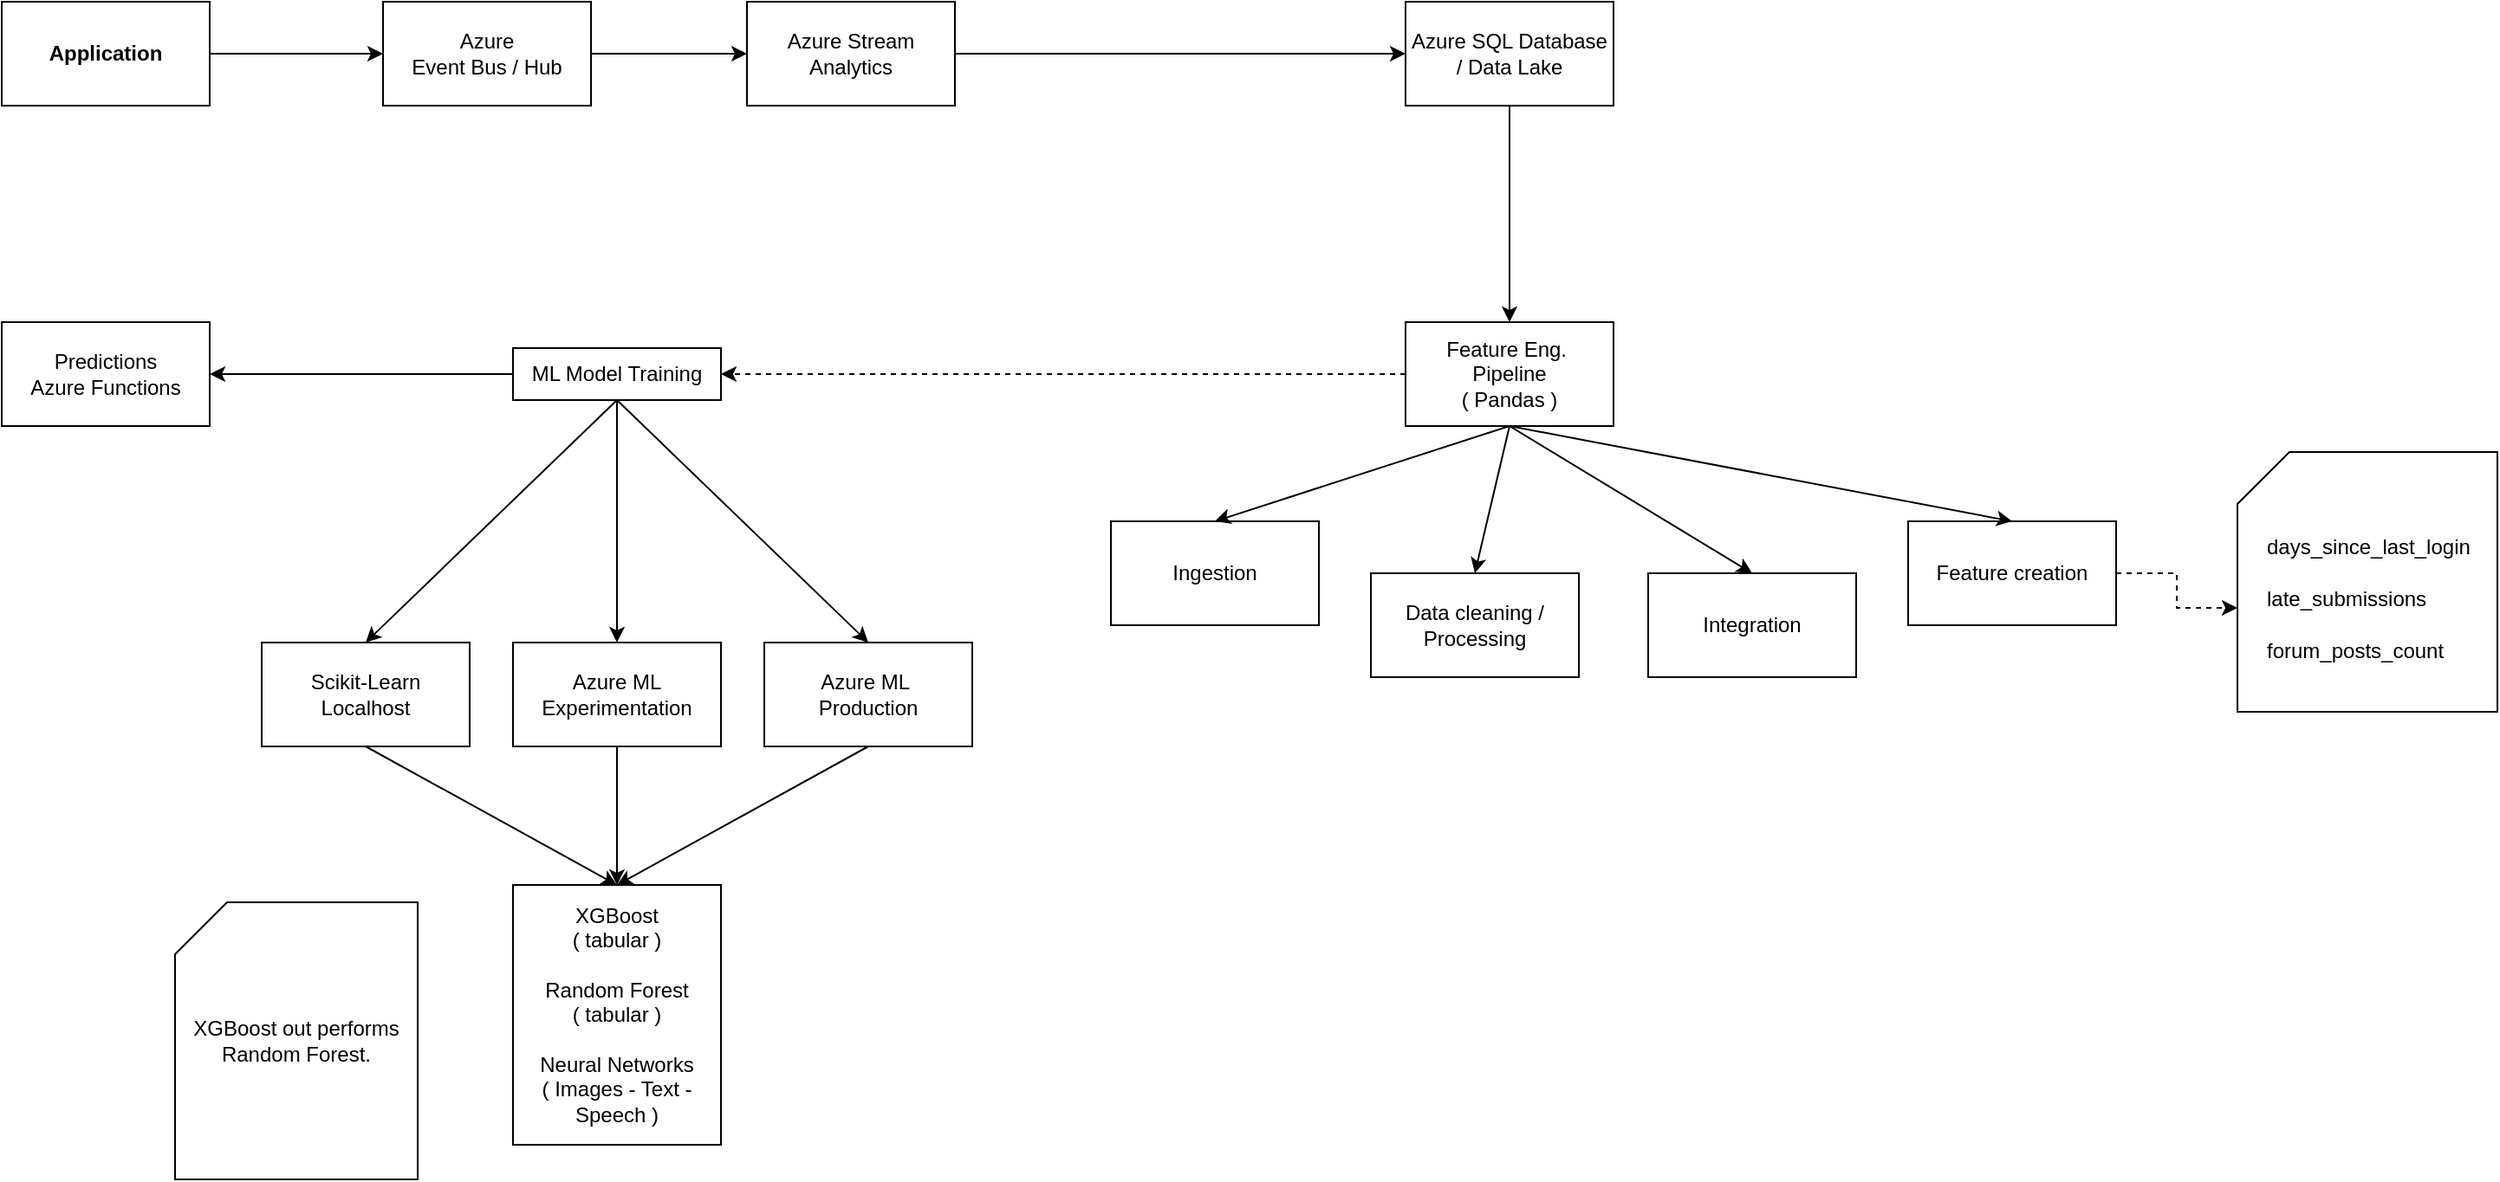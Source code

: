 <mxfile version="28.1.0">
  <diagram name="Page-1" id="NZ0PfT4ghxWPGnqBB7Ow">
    <mxGraphModel dx="815" dy="548" grid="1" gridSize="10" guides="1" tooltips="1" connect="1" arrows="1" fold="1" page="1" pageScale="1" pageWidth="850" pageHeight="1100" math="0" shadow="0">
      <root>
        <mxCell id="0" />
        <mxCell id="1" parent="0" />
        <mxCell id="IdPB-RqkCGbOno6uSlbF-16" style="edgeStyle=orthogonalEdgeStyle;rounded=0;orthogonalLoop=1;jettySize=auto;html=1;" edge="1" parent="1" source="IdPB-RqkCGbOno6uSlbF-2" target="IdPB-RqkCGbOno6uSlbF-4">
          <mxGeometry relative="1" as="geometry" />
        </mxCell>
        <mxCell id="IdPB-RqkCGbOno6uSlbF-2" value="&lt;b&gt;Application&lt;/b&gt;" style="rounded=0;whiteSpace=wrap;html=1;" vertex="1" parent="1">
          <mxGeometry x="70" y="150" width="120" height="60" as="geometry" />
        </mxCell>
        <mxCell id="IdPB-RqkCGbOno6uSlbF-17" style="edgeStyle=orthogonalEdgeStyle;rounded=0;orthogonalLoop=1;jettySize=auto;html=1;" edge="1" parent="1" source="IdPB-RqkCGbOno6uSlbF-4" target="IdPB-RqkCGbOno6uSlbF-5">
          <mxGeometry relative="1" as="geometry" />
        </mxCell>
        <mxCell id="IdPB-RqkCGbOno6uSlbF-4" value="&lt;div&gt;Azure&lt;/div&gt;Event Bus / Hub" style="rounded=0;whiteSpace=wrap;html=1;" vertex="1" parent="1">
          <mxGeometry x="290" y="150" width="120" height="60" as="geometry" />
        </mxCell>
        <mxCell id="IdPB-RqkCGbOno6uSlbF-18" style="edgeStyle=orthogonalEdgeStyle;rounded=0;orthogonalLoop=1;jettySize=auto;html=1;entryX=0;entryY=0.5;entryDx=0;entryDy=0;" edge="1" parent="1" source="IdPB-RqkCGbOno6uSlbF-5" target="IdPB-RqkCGbOno6uSlbF-6">
          <mxGeometry relative="1" as="geometry" />
        </mxCell>
        <mxCell id="IdPB-RqkCGbOno6uSlbF-5" value="Azure Stream Analytics" style="rounded=0;whiteSpace=wrap;html=1;" vertex="1" parent="1">
          <mxGeometry x="500" y="150" width="120" height="60" as="geometry" />
        </mxCell>
        <mxCell id="IdPB-RqkCGbOno6uSlbF-31" style="edgeStyle=orthogonalEdgeStyle;rounded=0;orthogonalLoop=1;jettySize=auto;html=1;entryX=0.5;entryY=0;entryDx=0;entryDy=0;" edge="1" parent="1" source="IdPB-RqkCGbOno6uSlbF-6" target="IdPB-RqkCGbOno6uSlbF-7">
          <mxGeometry relative="1" as="geometry" />
        </mxCell>
        <mxCell id="IdPB-RqkCGbOno6uSlbF-6" value="Azure SQL Database / Data Lake" style="rounded=0;whiteSpace=wrap;html=1;" vertex="1" parent="1">
          <mxGeometry x="880" y="150" width="120" height="60" as="geometry" />
        </mxCell>
        <mxCell id="IdPB-RqkCGbOno6uSlbF-20" style="edgeStyle=orthogonalEdgeStyle;rounded=0;orthogonalLoop=1;jettySize=auto;html=1;entryX=1;entryY=0.5;entryDx=0;entryDy=0;dashed=1;" edge="1" parent="1" source="IdPB-RqkCGbOno6uSlbF-7" target="IdPB-RqkCGbOno6uSlbF-8">
          <mxGeometry relative="1" as="geometry" />
        </mxCell>
        <mxCell id="IdPB-RqkCGbOno6uSlbF-7" value="Feature Eng.&amp;nbsp;&lt;br&gt;&lt;div&gt;&lt;span style=&quot;color: rgba(0, 0, 0, 0); font-family: monospace; font-size: 0px; text-align: start; text-wrap-mode: nowrap; background-color: transparent;&quot;&gt;%3CmxGraphModel%3E%3Croot%3E%3CmxCell%20id%3D%220%22%2F%3E%3CmxCell%20id%3D%221%22%20parent%3D%220%22%2F%3E%3CmxCell%20id%3D%222%22%20value%3D%22Azure%20SQL%20Database%20%2F%20Data%20Lake%22%20style%3D%22rounded%3D0%3BwhiteSpace%3Dwrap%3Bhtml%3D1%3B%22%20vertex%3D%221%22%20parent%3D%221%22%3E%3CmxGeometry%20x%3D%22670%22%20y%3D%22220%22%20width%3D%22120%22%20height%3D%2260%22%20as%3D%22geometry%22%2F%3E%3C%2FmxCell%3E%3C%2Froot%3E%3C%2FmxGraphModel%3E&lt;/span&gt;Pipeline&lt;/div&gt;&lt;div&gt;( Pandas )&lt;/div&gt;" style="rounded=0;whiteSpace=wrap;html=1;" vertex="1" parent="1">
          <mxGeometry x="880" y="335" width="120" height="60" as="geometry" />
        </mxCell>
        <mxCell id="IdPB-RqkCGbOno6uSlbF-21" style="edgeStyle=orthogonalEdgeStyle;rounded=0;orthogonalLoop=1;jettySize=auto;html=1;entryX=1;entryY=0.5;entryDx=0;entryDy=0;" edge="1" parent="1" source="IdPB-RqkCGbOno6uSlbF-8" target="IdPB-RqkCGbOno6uSlbF-9">
          <mxGeometry relative="1" as="geometry" />
        </mxCell>
        <mxCell id="IdPB-RqkCGbOno6uSlbF-8" value="ML Model Training" style="rounded=0;whiteSpace=wrap;html=1;" vertex="1" parent="1">
          <mxGeometry x="365" y="350" width="120" height="30" as="geometry" />
        </mxCell>
        <mxCell id="IdPB-RqkCGbOno6uSlbF-9" value="Predictions&lt;br&gt;Azure Functions" style="rounded=0;whiteSpace=wrap;html=1;" vertex="1" parent="1">
          <mxGeometry x="70" y="335" width="120" height="60" as="geometry" />
        </mxCell>
        <mxCell id="IdPB-RqkCGbOno6uSlbF-10" value="Scikit-Learn&lt;div&gt;Localhost&lt;/div&gt;" style="rounded=0;whiteSpace=wrap;html=1;" vertex="1" parent="1">
          <mxGeometry x="220" y="520" width="120" height="60" as="geometry" />
        </mxCell>
        <mxCell id="IdPB-RqkCGbOno6uSlbF-12" value="Azure ML Experimentation" style="rounded=0;whiteSpace=wrap;html=1;" vertex="1" parent="1">
          <mxGeometry x="365" y="520" width="120" height="60" as="geometry" />
        </mxCell>
        <mxCell id="IdPB-RqkCGbOno6uSlbF-13" value="Azure ML&amp;nbsp;&lt;div&gt;Production&lt;/div&gt;" style="rounded=0;whiteSpace=wrap;html=1;" vertex="1" parent="1">
          <mxGeometry x="510" y="520" width="120" height="60" as="geometry" />
        </mxCell>
        <mxCell id="IdPB-RqkCGbOno6uSlbF-22" value="Ingestion" style="rounded=0;whiteSpace=wrap;html=1;" vertex="1" parent="1">
          <mxGeometry x="710" y="450" width="120" height="60" as="geometry" />
        </mxCell>
        <mxCell id="IdPB-RqkCGbOno6uSlbF-24" value="Data cleaning / Processing" style="rounded=0;whiteSpace=wrap;html=1;" vertex="1" parent="1">
          <mxGeometry x="860" y="480" width="120" height="60" as="geometry" />
        </mxCell>
        <mxCell id="IdPB-RqkCGbOno6uSlbF-25" value="Integration" style="rounded=0;whiteSpace=wrap;html=1;" vertex="1" parent="1">
          <mxGeometry x="1020" y="480" width="120" height="60" as="geometry" />
        </mxCell>
        <mxCell id="IdPB-RqkCGbOno6uSlbF-46" style="edgeStyle=orthogonalEdgeStyle;rounded=0;orthogonalLoop=1;jettySize=auto;html=1;entryX=0;entryY=0;entryDx=0;entryDy=90;entryPerimeter=0;dashed=1;" edge="1" parent="1" source="IdPB-RqkCGbOno6uSlbF-26" target="IdPB-RqkCGbOno6uSlbF-41">
          <mxGeometry relative="1" as="geometry">
            <mxPoint x="1340" y="510" as="targetPoint" />
          </mxGeometry>
        </mxCell>
        <mxCell id="IdPB-RqkCGbOno6uSlbF-26" value="Feature creation" style="rounded=0;whiteSpace=wrap;html=1;" vertex="1" parent="1">
          <mxGeometry x="1170" y="450" width="120" height="60" as="geometry" />
        </mxCell>
        <mxCell id="IdPB-RqkCGbOno6uSlbF-34" value="" style="endArrow=classic;html=1;rounded=0;exitX=0.5;exitY=1;exitDx=0;exitDy=0;entryX=0.5;entryY=0;entryDx=0;entryDy=0;" edge="1" parent="1" source="IdPB-RqkCGbOno6uSlbF-8" target="IdPB-RqkCGbOno6uSlbF-10">
          <mxGeometry width="50" height="50" relative="1" as="geometry">
            <mxPoint x="460" y="450" as="sourcePoint" />
            <mxPoint x="380" y="490" as="targetPoint" />
          </mxGeometry>
        </mxCell>
        <mxCell id="IdPB-RqkCGbOno6uSlbF-35" value="" style="endArrow=classic;html=1;rounded=0;exitX=0.5;exitY=1;exitDx=0;exitDy=0;" edge="1" parent="1" source="IdPB-RqkCGbOno6uSlbF-8" target="IdPB-RqkCGbOno6uSlbF-12">
          <mxGeometry width="50" height="50" relative="1" as="geometry">
            <mxPoint x="425" y="510" as="sourcePoint" />
            <mxPoint x="280" y="650" as="targetPoint" />
          </mxGeometry>
        </mxCell>
        <mxCell id="IdPB-RqkCGbOno6uSlbF-36" value="" style="endArrow=classic;html=1;rounded=0;exitX=0.5;exitY=1;exitDx=0;exitDy=0;entryX=0.5;entryY=0;entryDx=0;entryDy=0;" edge="1" parent="1" source="IdPB-RqkCGbOno6uSlbF-8" target="IdPB-RqkCGbOno6uSlbF-13">
          <mxGeometry width="50" height="50" relative="1" as="geometry">
            <mxPoint x="430" y="470" as="sourcePoint" />
            <mxPoint x="430" y="610" as="targetPoint" />
          </mxGeometry>
        </mxCell>
        <mxCell id="IdPB-RqkCGbOno6uSlbF-37" value="" style="endArrow=classic;html=1;rounded=0;exitX=0.5;exitY=1;exitDx=0;exitDy=0;entryX=0.5;entryY=0;entryDx=0;entryDy=0;" edge="1" parent="1" source="IdPB-RqkCGbOno6uSlbF-7" target="IdPB-RqkCGbOno6uSlbF-22">
          <mxGeometry width="50" height="50" relative="1" as="geometry">
            <mxPoint x="550" y="490" as="sourcePoint" />
            <mxPoint x="695" y="630" as="targetPoint" />
          </mxGeometry>
        </mxCell>
        <mxCell id="IdPB-RqkCGbOno6uSlbF-38" value="" style="endArrow=classic;html=1;rounded=0;exitX=0.5;exitY=1;exitDx=0;exitDy=0;entryX=0.5;entryY=0;entryDx=0;entryDy=0;" edge="1" parent="1" source="IdPB-RqkCGbOno6uSlbF-7" target="IdPB-RqkCGbOno6uSlbF-24">
          <mxGeometry width="50" height="50" relative="1" as="geometry">
            <mxPoint x="930" y="450" as="sourcePoint" />
            <mxPoint x="760" y="505" as="targetPoint" />
          </mxGeometry>
        </mxCell>
        <mxCell id="IdPB-RqkCGbOno6uSlbF-39" value="" style="endArrow=classic;html=1;rounded=0;exitX=0.5;exitY=1;exitDx=0;exitDy=0;entryX=0.5;entryY=0;entryDx=0;entryDy=0;" edge="1" parent="1" source="IdPB-RqkCGbOno6uSlbF-7" target="IdPB-RqkCGbOno6uSlbF-25">
          <mxGeometry width="50" height="50" relative="1" as="geometry">
            <mxPoint x="930" y="480" as="sourcePoint" />
            <mxPoint x="910" y="565" as="targetPoint" />
          </mxGeometry>
        </mxCell>
        <mxCell id="IdPB-RqkCGbOno6uSlbF-40" value="" style="endArrow=classic;html=1;rounded=0;exitX=0.5;exitY=1;exitDx=0;exitDy=0;entryX=0.5;entryY=0;entryDx=0;entryDy=0;" edge="1" parent="1" source="IdPB-RqkCGbOno6uSlbF-7" target="IdPB-RqkCGbOno6uSlbF-26">
          <mxGeometry width="50" height="50" relative="1" as="geometry">
            <mxPoint x="1080" y="480" as="sourcePoint" />
            <mxPoint x="1220" y="565" as="targetPoint" />
          </mxGeometry>
        </mxCell>
        <mxCell id="IdPB-RqkCGbOno6uSlbF-45" value="" style="group" vertex="1" connectable="0" parent="1">
          <mxGeometry x="1360" y="410" width="150" height="150" as="geometry" />
        </mxCell>
        <mxCell id="IdPB-RqkCGbOno6uSlbF-41" value="" style="shape=card;whiteSpace=wrap;html=1;" vertex="1" parent="IdPB-RqkCGbOno6uSlbF-45">
          <mxGeometry width="150" height="150" as="geometry" />
        </mxCell>
        <mxCell id="IdPB-RqkCGbOno6uSlbF-42" value="days_since_last_login" style="text;html=1;align=left;verticalAlign=middle;whiteSpace=wrap;rounded=0;" vertex="1" parent="IdPB-RqkCGbOno6uSlbF-45">
          <mxGeometry x="15" y="40" width="90" height="30" as="geometry" />
        </mxCell>
        <mxCell id="IdPB-RqkCGbOno6uSlbF-43" value="late_submissions" style="text;html=1;align=left;verticalAlign=middle;whiteSpace=wrap;rounded=0;" vertex="1" parent="IdPB-RqkCGbOno6uSlbF-45">
          <mxGeometry x="15" y="70" width="60" height="30" as="geometry" />
        </mxCell>
        <mxCell id="IdPB-RqkCGbOno6uSlbF-44" value="forum_posts_count" style="text;html=1;align=left;verticalAlign=middle;whiteSpace=wrap;rounded=0;" vertex="1" parent="IdPB-RqkCGbOno6uSlbF-45">
          <mxGeometry x="15" y="100" width="60" height="30" as="geometry" />
        </mxCell>
        <mxCell id="IdPB-RqkCGbOno6uSlbF-47" value="XGBoost&lt;div&gt;( tabular )&lt;br&gt;&lt;br&gt;Random Forest&lt;div&gt;( tabular )&lt;/div&gt;&lt;div&gt;&lt;br&gt;&lt;/div&gt;&lt;div&gt;Neural Networks&lt;/div&gt;&lt;div&gt;( Images - Text - Speech )&lt;/div&gt;&lt;/div&gt;" style="rounded=0;whiteSpace=wrap;html=1;" vertex="1" parent="1">
          <mxGeometry x="365" y="660" width="120" height="150" as="geometry" />
        </mxCell>
        <mxCell id="IdPB-RqkCGbOno6uSlbF-48" value="" style="endArrow=classic;html=1;rounded=0;exitX=0.5;exitY=1;exitDx=0;exitDy=0;entryX=0.5;entryY=0;entryDx=0;entryDy=0;" edge="1" parent="1" source="IdPB-RqkCGbOno6uSlbF-10" target="IdPB-RqkCGbOno6uSlbF-47">
          <mxGeometry width="50" height="50" relative="1" as="geometry">
            <mxPoint x="475" y="460" as="sourcePoint" />
            <mxPoint x="330" y="600" as="targetPoint" />
          </mxGeometry>
        </mxCell>
        <mxCell id="IdPB-RqkCGbOno6uSlbF-49" value="" style="endArrow=classic;html=1;rounded=0;exitX=0.5;exitY=1;exitDx=0;exitDy=0;entryX=0.5;entryY=0;entryDx=0;entryDy=0;" edge="1" parent="1" source="IdPB-RqkCGbOno6uSlbF-12" target="IdPB-RqkCGbOno6uSlbF-47">
          <mxGeometry width="50" height="50" relative="1" as="geometry">
            <mxPoint x="410" y="630" as="sourcePoint" />
            <mxPoint x="555" y="710" as="targetPoint" />
          </mxGeometry>
        </mxCell>
        <mxCell id="IdPB-RqkCGbOno6uSlbF-50" value="" style="endArrow=classic;html=1;rounded=0;exitX=0.5;exitY=1;exitDx=0;exitDy=0;entryX=0.5;entryY=0;entryDx=0;entryDy=0;" edge="1" parent="1" source="IdPB-RqkCGbOno6uSlbF-13" target="IdPB-RqkCGbOno6uSlbF-47">
          <mxGeometry width="50" height="50" relative="1" as="geometry">
            <mxPoint x="420" y="660" as="sourcePoint" />
            <mxPoint x="420" y="740" as="targetPoint" />
          </mxGeometry>
        </mxCell>
        <mxCell id="IdPB-RqkCGbOno6uSlbF-51" value="XGBoost out performs Random Forest." style="shape=card;whiteSpace=wrap;html=1;" vertex="1" parent="1">
          <mxGeometry x="170" y="670" width="140" height="160" as="geometry" />
        </mxCell>
      </root>
    </mxGraphModel>
  </diagram>
</mxfile>
